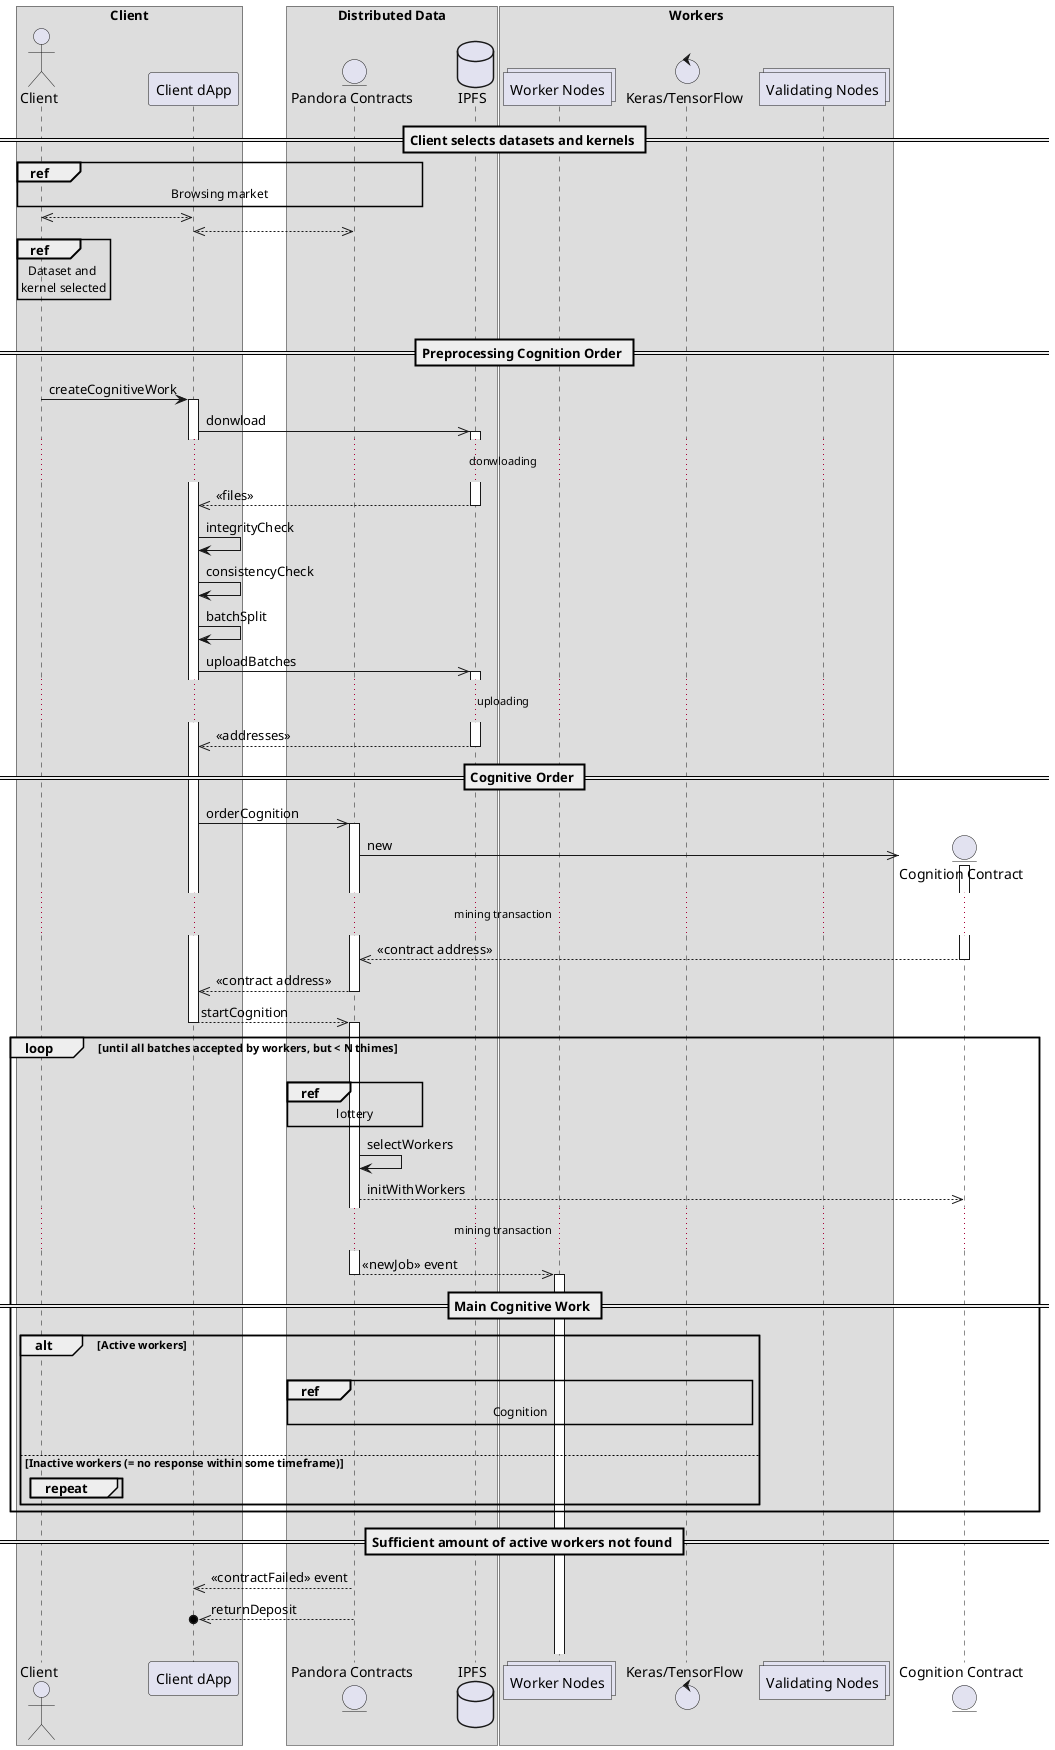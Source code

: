 @startuml
box "Client"
  actor "Client" as client
  participant "Client dApp" as dapp
end box

box "Distributed Data"
  entity "Pandora Contracts" as pandora
  database "IPFS" as ipfs
end box

box "Workers"
  collections "Worker Nodes" as workers
  control "Keras/TensorFlow" as nn
  collections "Validating Nodes" as validators
end box

== Client selects datasets and kernels ==

ref over client, dapp, pandora: Browsing market
client <<-->> dapp
dapp <<-->> pandora
ref over client
  Dataset and 
  kernel selected
end ref

|||

== Preprocessing Cognition Order ==

client -> dapp: createCognitiveWork
activate dapp
dapp ->> ipfs: donwload
activate ipfs
... donwloading ...
ipfs -->> dapp: << files >>
deactivate ipfs

dapp -> dapp: integrityCheck
dapp -> dapp: consistencyCheck
dapp -> dapp: batchSplit
dapp ->> ipfs: uploadBatches
activate ipfs
... uploading ...
ipfs -->> dapp: << addresses >>
deactivate ipfs

== Cognitive Order ==

dapp ->> pandora: orderCognition
activate pandora
create entity "Cognition Contract" as cognition
pandora ->> cognition: new
activate cognition
... mining transaction ...
cognition -->> pandora: << contract address >>
deactivate cognition

pandora -->> dapp: << contract address >>
deactivate pandora

dapp -->> pandora: startCognition
deactivate dapp
activate pandora

loop until all batches accepted by workers, but < N thimes
  |||
  ref over pandora: lottery
  pandora -> pandora: selectWorkers
  pandora -->> cognition: initWithWorkers
... mining transaction ...
  pandora -->> workers: << newJob >> event
  deactivate pandora

== Main Cognitive Work ==
  activate workers

  alt Active workers
    |||
    ref over pandora, nn: Cognition
    |||
  else Inactive workers (= no response within some timeframe)
    group repeat
    end
  end
end

== Sufficient amount of active workers not found ==

activate pandora
pandora -->> dapp: << contractFailed >> event
pandora -->>o dapp: returnDeposit
deactivate pandora
|||
@enduml
